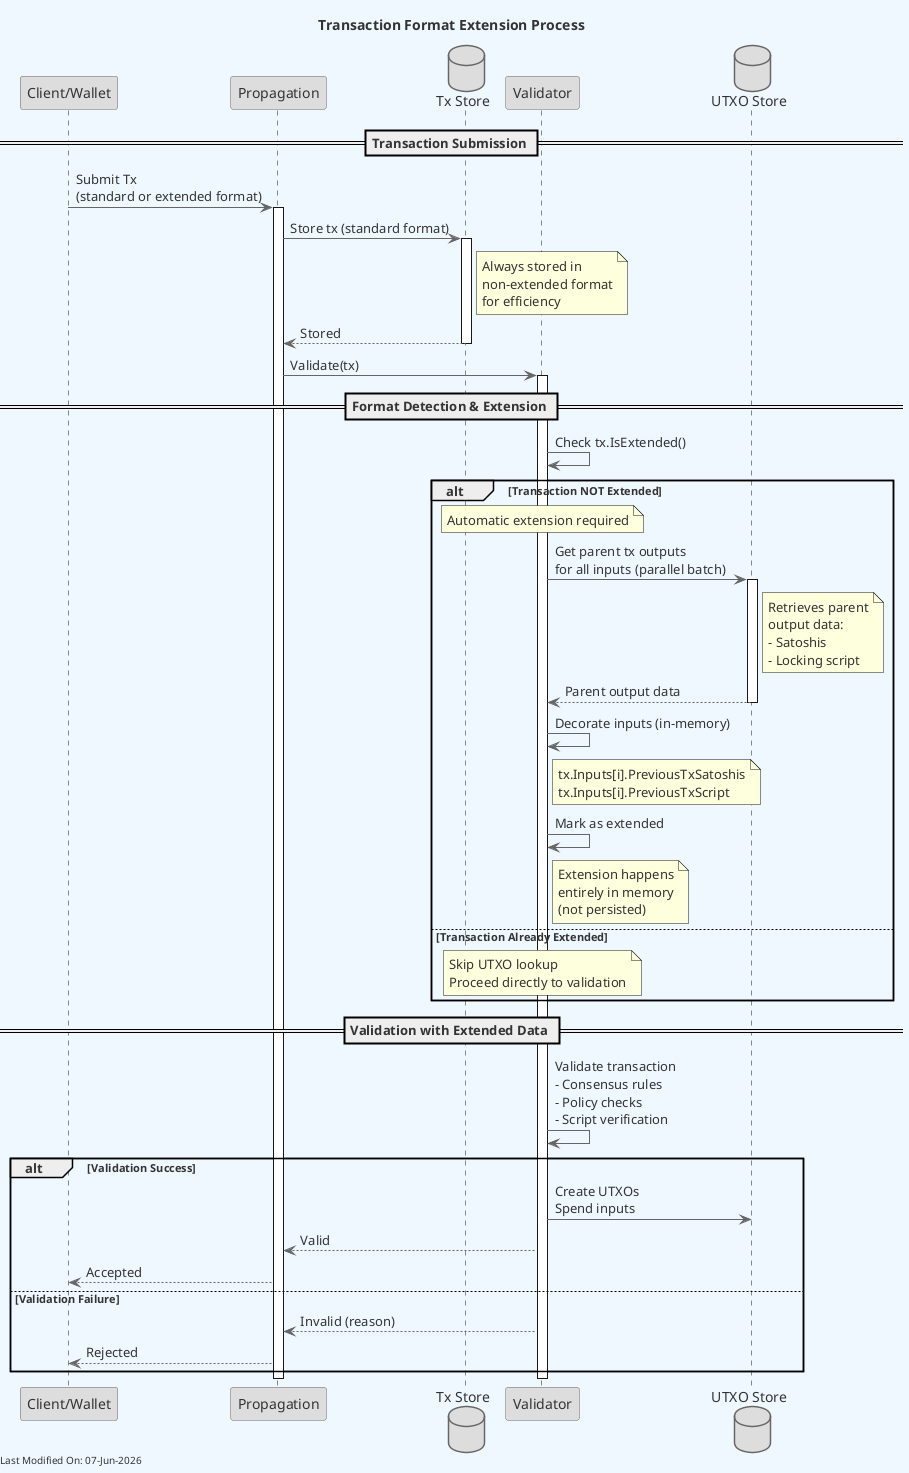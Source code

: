 @startuml
skinparam backgroundColor #F0F8FF
skinparam defaultFontColor #333333
skinparam arrowColor #666666

' Define borders for all elements
skinparam entity {
  BorderColor #666666
  BackgroundColor #DDDDDD
}

skinparam control {
  BorderColor #666666
  BackgroundColor #DDDDDD
}

skinparam participant {
  BorderColor #666666
  BackgroundColor #DDDDDD
}

skinparam database {
  BorderColor #666666
  BackgroundColor #DDDDDD
}

title Transaction Format Extension Process

participant "Client/Wallet" as Client
participant "Propagation" as Propagation
database "Tx Store" as TxStore
participant "Validator" as Validator
database "UTXO Store" as UTXOStore

== Transaction Submission ==

Client -> Propagation: Submit Tx\n(standard or extended format)
activate Propagation

Propagation -> TxStore: Store tx (standard format)
activate TxStore
note right of TxStore: Always stored in\nnon-extended format\nfor efficiency
TxStore --> Propagation: Stored
deactivate TxStore

Propagation -> Validator: Validate(tx)
activate Validator

== Format Detection & Extension ==

Validator -> Validator: Check tx.IsExtended()

alt Transaction NOT Extended
    note over Validator: Automatic extension required

    Validator -> UTXOStore: Get parent tx outputs\nfor all inputs (parallel batch)
    activate UTXOStore

    note right of UTXOStore: Retrieves parent\noutput data:\n- Satoshis\n- Locking script

    UTXOStore --> Validator: Parent output data
    deactivate UTXOStore

    Validator -> Validator: Decorate inputs (in-memory)
    note right of Validator: tx.Inputs[i].PreviousTxSatoshis\ntx.Inputs[i].PreviousTxScript

    Validator -> Validator: Mark as extended
    note right of Validator: Extension happens\nentirely in memory\n(not persisted)

else Transaction Already Extended
    note over Validator: Skip UTXO lookup\nProceed directly to validation
end

== Validation with Extended Data ==

Validator -> Validator: Validate transaction\n- Consensus rules\n- Policy checks\n- Script verification

alt Validation Success
    Validator -> UTXOStore: Create UTXOs\nSpend inputs
    Validator --> Propagation: Valid
    Propagation --> Client: Accepted
else Validation Failure
    Validator --> Propagation: Invalid (reason)
    Propagation --> Client: Rejected
end

deactivate Validator
deactivate Propagation

left footer Last Modified On: %date("dd-MMM-yyyy")

@enduml
